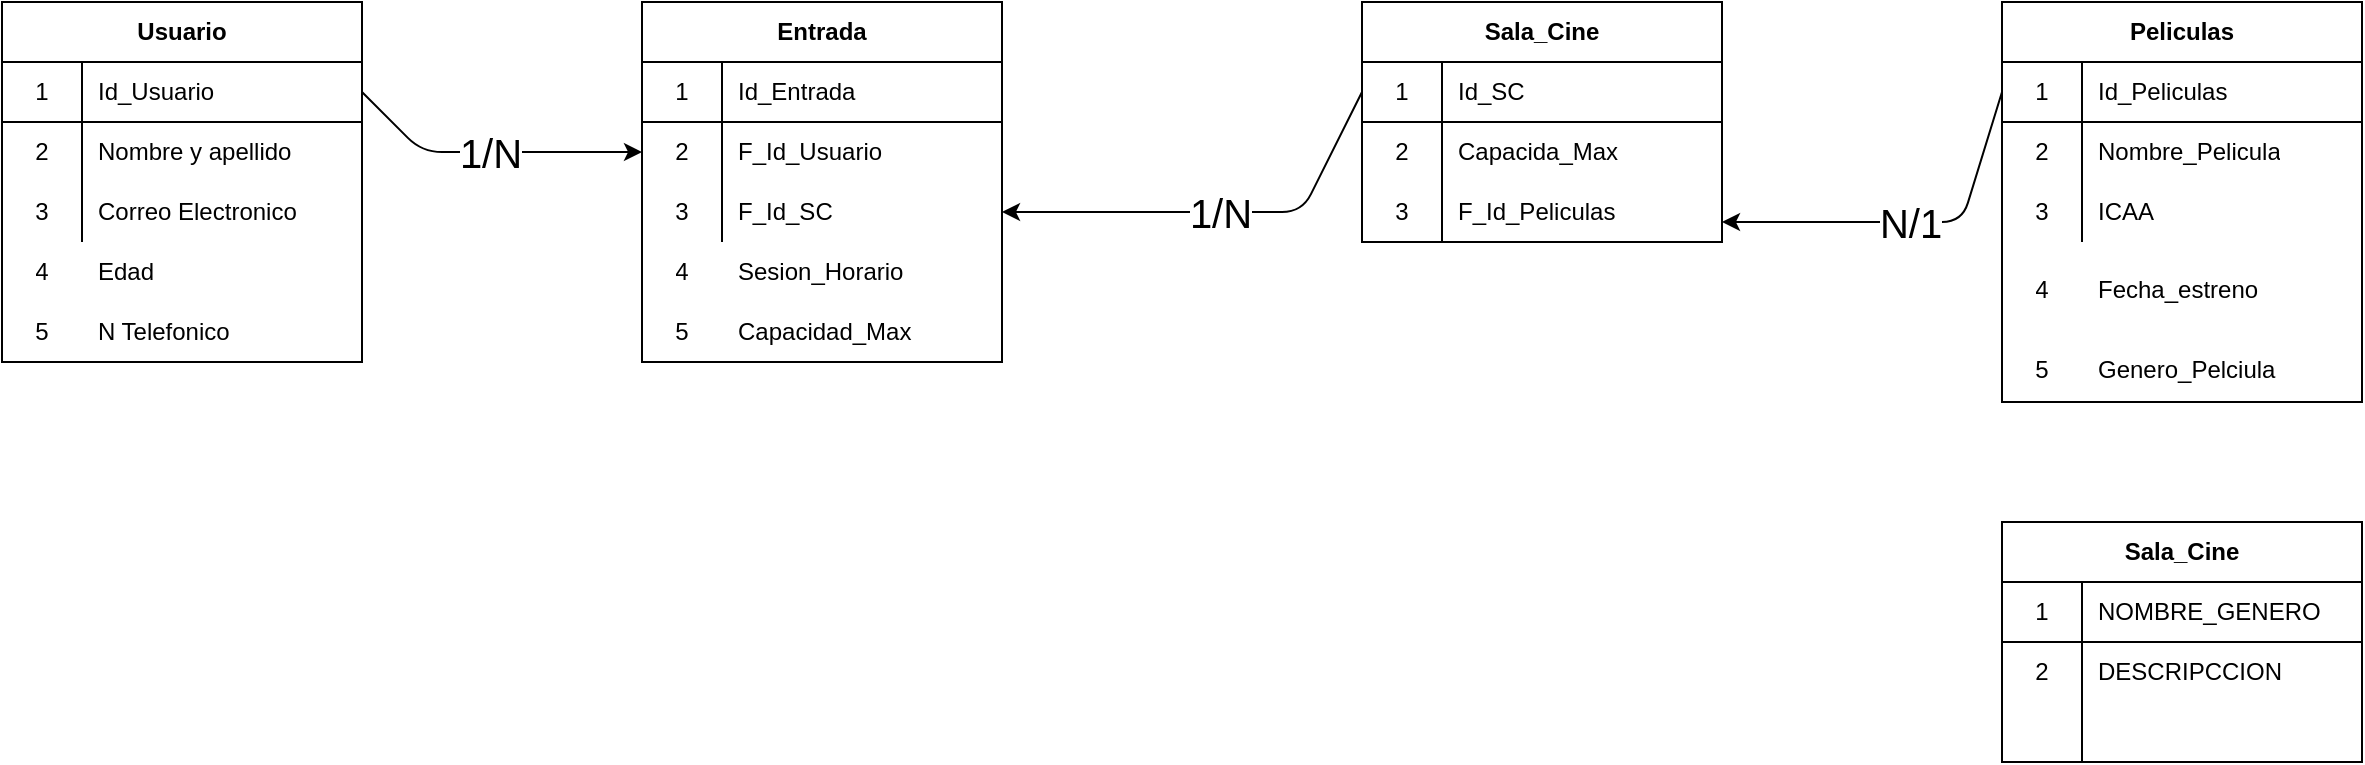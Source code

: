 <mxfile version="14.2.6" type="github">
  <diagram id="C5RBs43oDa-KdzZeNtuy" name="Page-1">
    <mxGraphModel dx="1287" dy="790" grid="1" gridSize="10" guides="1" tooltips="1" connect="1" arrows="1" fold="1" page="1" pageScale="1" pageWidth="827" pageHeight="1169" math="0" shadow="0">
      <root>
        <mxCell id="WIyWlLk6GJQsqaUBKTNV-0" />
        <mxCell id="WIyWlLk6GJQsqaUBKTNV-1" parent="WIyWlLk6GJQsqaUBKTNV-0" />
        <mxCell id="OkiWoQopOx5-v4XApyoQ-30" value="" style="group" parent="WIyWlLk6GJQsqaUBKTNV-1" vertex="1" connectable="0">
          <mxGeometry x="400" y="120" width="180" height="240" as="geometry" />
        </mxCell>
        <mxCell id="OkiWoQopOx5-v4XApyoQ-18" value="&lt;div&gt;Peliculas&lt;/div&gt;" style="shape=table;html=1;whiteSpace=wrap;startSize=30;container=1;collapsible=0;childLayout=tableLayout;fixedRows=1;rowLines=0;fontStyle=1;align=center;" parent="OkiWoQopOx5-v4XApyoQ-30" vertex="1">
          <mxGeometry width="180" height="200" as="geometry" />
        </mxCell>
        <mxCell id="OkiWoQopOx5-v4XApyoQ-19" value="" style="shape=partialRectangle;html=1;whiteSpace=wrap;collapsible=0;dropTarget=0;pointerEvents=0;fillColor=none;top=0;left=0;bottom=1;right=0;points=[[0,0.5],[1,0.5]];portConstraint=eastwest;" parent="OkiWoQopOx5-v4XApyoQ-18" vertex="1">
          <mxGeometry y="30" width="180" height="30" as="geometry" />
        </mxCell>
        <mxCell id="OkiWoQopOx5-v4XApyoQ-20" value="1" style="shape=partialRectangle;html=1;whiteSpace=wrap;connectable=0;fillColor=none;top=0;left=0;bottom=0;right=0;overflow=hidden;" parent="OkiWoQopOx5-v4XApyoQ-19" vertex="1">
          <mxGeometry width="40" height="30" as="geometry" />
        </mxCell>
        <mxCell id="OkiWoQopOx5-v4XApyoQ-21" value="&lt;div&gt;Id_Peliculas&lt;/div&gt;" style="shape=partialRectangle;html=1;whiteSpace=wrap;connectable=0;fillColor=none;top=0;left=0;bottom=0;right=0;align=left;spacingLeft=6;overflow=hidden;" parent="OkiWoQopOx5-v4XApyoQ-19" vertex="1">
          <mxGeometry x="40" width="140" height="30" as="geometry" />
        </mxCell>
        <mxCell id="OkiWoQopOx5-v4XApyoQ-22" value="" style="shape=partialRectangle;html=1;whiteSpace=wrap;collapsible=0;dropTarget=0;pointerEvents=0;fillColor=none;top=0;left=0;bottom=0;right=0;points=[[0,0.5],[1,0.5]];portConstraint=eastwest;" parent="OkiWoQopOx5-v4XApyoQ-18" vertex="1">
          <mxGeometry y="60" width="180" height="30" as="geometry" />
        </mxCell>
        <mxCell id="OkiWoQopOx5-v4XApyoQ-23" value="2" style="shape=partialRectangle;html=1;whiteSpace=wrap;connectable=0;fillColor=none;top=0;left=0;bottom=0;right=0;overflow=hidden;" parent="OkiWoQopOx5-v4XApyoQ-22" vertex="1">
          <mxGeometry width="40" height="30" as="geometry" />
        </mxCell>
        <mxCell id="OkiWoQopOx5-v4XApyoQ-24" value="Nombre_Pelicula" style="shape=partialRectangle;html=1;whiteSpace=wrap;connectable=0;fillColor=none;top=0;left=0;bottom=0;right=0;align=left;spacingLeft=6;overflow=hidden;" parent="OkiWoQopOx5-v4XApyoQ-22" vertex="1">
          <mxGeometry x="40" width="140" height="30" as="geometry" />
        </mxCell>
        <mxCell id="OkiWoQopOx5-v4XApyoQ-25" value="" style="shape=partialRectangle;html=1;whiteSpace=wrap;collapsible=0;dropTarget=0;pointerEvents=0;fillColor=none;top=0;left=0;bottom=0;right=0;points=[[0,0.5],[1,0.5]];portConstraint=eastwest;" parent="OkiWoQopOx5-v4XApyoQ-18" vertex="1">
          <mxGeometry y="90" width="180" height="30" as="geometry" />
        </mxCell>
        <mxCell id="OkiWoQopOx5-v4XApyoQ-26" value="3" style="shape=partialRectangle;html=1;whiteSpace=wrap;connectable=0;fillColor=none;top=0;left=0;bottom=0;right=0;overflow=hidden;" parent="OkiWoQopOx5-v4XApyoQ-25" vertex="1">
          <mxGeometry width="40" height="30" as="geometry" />
        </mxCell>
        <mxCell id="OkiWoQopOx5-v4XApyoQ-27" value="&lt;div&gt;ICAA &lt;br&gt;&lt;/div&gt;" style="shape=partialRectangle;html=1;whiteSpace=wrap;connectable=0;fillColor=none;top=0;left=0;bottom=0;right=0;align=left;spacingLeft=6;overflow=hidden;" parent="OkiWoQopOx5-v4XApyoQ-25" vertex="1">
          <mxGeometry x="40" width="140" height="30" as="geometry" />
        </mxCell>
        <mxCell id="OkiWoQopOx5-v4XApyoQ-28" value="&lt;div&gt;4&lt;/div&gt;" style="shape=partialRectangle;html=1;whiteSpace=wrap;connectable=0;fillColor=none;top=0;left=0;bottom=0;right=0;overflow=hidden;" parent="OkiWoQopOx5-v4XApyoQ-30" vertex="1">
          <mxGeometry y="120" width="40" height="48" as="geometry" />
        </mxCell>
        <mxCell id="OkiWoQopOx5-v4XApyoQ-29" value="Fecha_estreno" style="shape=partialRectangle;html=1;whiteSpace=wrap;connectable=0;fillColor=none;top=0;left=0;bottom=0;right=0;align=left;spacingLeft=6;overflow=hidden;" parent="OkiWoQopOx5-v4XApyoQ-30" vertex="1">
          <mxGeometry x="40" y="120" width="140" height="48" as="geometry" />
        </mxCell>
        <mxCell id="l5njIW0t3AVGMVYJMJSJ-0" value="5" style="shape=partialRectangle;html=1;whiteSpace=wrap;connectable=0;fillColor=none;top=0;left=0;bottom=0;right=0;overflow=hidden;" vertex="1" parent="OkiWoQopOx5-v4XApyoQ-30">
          <mxGeometry y="160" width="40" height="48" as="geometry" />
        </mxCell>
        <mxCell id="l5njIW0t3AVGMVYJMJSJ-1" value="Genero_Pelciula" style="shape=partialRectangle;html=1;whiteSpace=wrap;connectable=0;fillColor=none;top=0;left=0;bottom=0;right=0;align=left;spacingLeft=6;overflow=hidden;" vertex="1" parent="OkiWoQopOx5-v4XApyoQ-30">
          <mxGeometry x="40" y="160" width="140" height="48" as="geometry" />
        </mxCell>
        <mxCell id="OkiWoQopOx5-v4XApyoQ-31" value="" style="group" parent="WIyWlLk6GJQsqaUBKTNV-1" vertex="1" connectable="0">
          <mxGeometry x="-600" y="120" width="180" height="200" as="geometry" />
        </mxCell>
        <mxCell id="OkiWoQopOx5-v4XApyoQ-17" value="" style="group" parent="OkiWoQopOx5-v4XApyoQ-31" vertex="1" connectable="0">
          <mxGeometry width="180" height="200" as="geometry" />
        </mxCell>
        <mxCell id="OkiWoQopOx5-v4XApyoQ-10" value="&lt;div&gt;4&lt;/div&gt;" style="shape=partialRectangle;html=1;whiteSpace=wrap;connectable=0;fillColor=none;top=0;left=0;bottom=0;right=0;overflow=hidden;" parent="OkiWoQopOx5-v4XApyoQ-17" vertex="1">
          <mxGeometry y="120" width="40" height="30" as="geometry" />
        </mxCell>
        <mxCell id="OkiWoQopOx5-v4XApyoQ-11" value="&lt;div&gt;Edad&lt;/div&gt;" style="shape=partialRectangle;html=1;whiteSpace=wrap;connectable=0;fillColor=none;top=0;left=0;bottom=0;right=0;align=left;spacingLeft=6;overflow=hidden;" parent="OkiWoQopOx5-v4XApyoQ-17" vertex="1">
          <mxGeometry x="40" y="120" width="140" height="30" as="geometry" />
        </mxCell>
        <mxCell id="OkiWoQopOx5-v4XApyoQ-15" value="&lt;div&gt;5&lt;/div&gt;" style="shape=partialRectangle;html=1;whiteSpace=wrap;connectable=0;fillColor=none;top=0;left=0;bottom=0;right=0;overflow=hidden;" parent="OkiWoQopOx5-v4XApyoQ-17" vertex="1">
          <mxGeometry y="150" width="40" height="30" as="geometry" />
        </mxCell>
        <mxCell id="OkiWoQopOx5-v4XApyoQ-16" value="N Telefonico" style="shape=partialRectangle;html=1;whiteSpace=wrap;connectable=0;fillColor=none;top=0;left=0;bottom=0;right=0;align=left;spacingLeft=6;overflow=hidden;" parent="OkiWoQopOx5-v4XApyoQ-17" vertex="1">
          <mxGeometry x="40" y="150" width="140" height="30" as="geometry" />
        </mxCell>
        <mxCell id="OkiWoQopOx5-v4XApyoQ-0" value="&lt;div&gt;Usuario&lt;/div&gt;" style="shape=table;html=1;whiteSpace=wrap;startSize=30;container=1;collapsible=0;childLayout=tableLayout;fixedRows=1;rowLines=0;fontStyle=1;align=center;" parent="OkiWoQopOx5-v4XApyoQ-31" vertex="1">
          <mxGeometry width="180" height="180" as="geometry" />
        </mxCell>
        <mxCell id="OkiWoQopOx5-v4XApyoQ-1" value="" style="shape=partialRectangle;html=1;whiteSpace=wrap;collapsible=0;dropTarget=0;pointerEvents=0;fillColor=none;top=0;left=0;bottom=1;right=0;points=[[0,0.5],[1,0.5]];portConstraint=eastwest;" parent="OkiWoQopOx5-v4XApyoQ-0" vertex="1">
          <mxGeometry y="30" width="180" height="30" as="geometry" />
        </mxCell>
        <mxCell id="OkiWoQopOx5-v4XApyoQ-2" value="1" style="shape=partialRectangle;html=1;whiteSpace=wrap;connectable=0;fillColor=none;top=0;left=0;bottom=0;right=0;overflow=hidden;" parent="OkiWoQopOx5-v4XApyoQ-1" vertex="1">
          <mxGeometry width="40" height="30" as="geometry" />
        </mxCell>
        <mxCell id="OkiWoQopOx5-v4XApyoQ-3" value="Id_Usuario" style="shape=partialRectangle;html=1;whiteSpace=wrap;connectable=0;fillColor=none;top=0;left=0;bottom=0;right=0;align=left;spacingLeft=6;overflow=hidden;" parent="OkiWoQopOx5-v4XApyoQ-1" vertex="1">
          <mxGeometry x="40" width="140" height="30" as="geometry" />
        </mxCell>
        <mxCell id="OkiWoQopOx5-v4XApyoQ-4" value="" style="shape=partialRectangle;html=1;whiteSpace=wrap;collapsible=0;dropTarget=0;pointerEvents=0;fillColor=none;top=0;left=0;bottom=0;right=0;points=[[0,0.5],[1,0.5]];portConstraint=eastwest;" parent="OkiWoQopOx5-v4XApyoQ-0" vertex="1">
          <mxGeometry y="60" width="180" height="30" as="geometry" />
        </mxCell>
        <mxCell id="OkiWoQopOx5-v4XApyoQ-5" value="2" style="shape=partialRectangle;html=1;whiteSpace=wrap;connectable=0;fillColor=none;top=0;left=0;bottom=0;right=0;overflow=hidden;" parent="OkiWoQopOx5-v4XApyoQ-4" vertex="1">
          <mxGeometry width="40" height="30" as="geometry" />
        </mxCell>
        <mxCell id="OkiWoQopOx5-v4XApyoQ-6" value="&lt;div&gt;Nombre y apellido&lt;br&gt;&lt;/div&gt;" style="shape=partialRectangle;html=1;whiteSpace=wrap;connectable=0;fillColor=none;top=0;left=0;bottom=0;right=0;align=left;spacingLeft=6;overflow=hidden;" parent="OkiWoQopOx5-v4XApyoQ-4" vertex="1">
          <mxGeometry x="40" width="140" height="30" as="geometry" />
        </mxCell>
        <mxCell id="OkiWoQopOx5-v4XApyoQ-7" value="" style="shape=partialRectangle;html=1;whiteSpace=wrap;collapsible=0;dropTarget=0;pointerEvents=0;fillColor=none;top=0;left=0;bottom=0;right=0;points=[[0,0.5],[1,0.5]];portConstraint=eastwest;" parent="OkiWoQopOx5-v4XApyoQ-0" vertex="1">
          <mxGeometry y="90" width="180" height="30" as="geometry" />
        </mxCell>
        <mxCell id="OkiWoQopOx5-v4XApyoQ-8" value="3" style="shape=partialRectangle;html=1;whiteSpace=wrap;connectable=0;fillColor=none;top=0;left=0;bottom=0;right=0;overflow=hidden;" parent="OkiWoQopOx5-v4XApyoQ-7" vertex="1">
          <mxGeometry width="40" height="30" as="geometry" />
        </mxCell>
        <mxCell id="OkiWoQopOx5-v4XApyoQ-9" value="&lt;div&gt;Correo Electronico&lt;/div&gt;" style="shape=partialRectangle;html=1;whiteSpace=wrap;connectable=0;fillColor=none;top=0;left=0;bottom=0;right=0;align=left;spacingLeft=6;overflow=hidden;" parent="OkiWoQopOx5-v4XApyoQ-7" vertex="1">
          <mxGeometry x="40" width="140" height="30" as="geometry" />
        </mxCell>
        <mxCell id="OkiWoQopOx5-v4XApyoQ-32" value="&lt;div&gt;Entrada&lt;/div&gt;" style="shape=table;html=1;whiteSpace=wrap;startSize=30;container=1;collapsible=0;childLayout=tableLayout;fixedRows=1;rowLines=0;fontStyle=1;align=center;" parent="WIyWlLk6GJQsqaUBKTNV-1" vertex="1">
          <mxGeometry x="-280" y="120" width="180" height="180" as="geometry" />
        </mxCell>
        <mxCell id="OkiWoQopOx5-v4XApyoQ-33" value="" style="shape=partialRectangle;html=1;whiteSpace=wrap;collapsible=0;dropTarget=0;pointerEvents=0;fillColor=none;top=0;left=0;bottom=1;right=0;points=[[0,0.5],[1,0.5]];portConstraint=eastwest;" parent="OkiWoQopOx5-v4XApyoQ-32" vertex="1">
          <mxGeometry y="30" width="180" height="30" as="geometry" />
        </mxCell>
        <mxCell id="OkiWoQopOx5-v4XApyoQ-34" value="1" style="shape=partialRectangle;html=1;whiteSpace=wrap;connectable=0;fillColor=none;top=0;left=0;bottom=0;right=0;overflow=hidden;" parent="OkiWoQopOx5-v4XApyoQ-33" vertex="1">
          <mxGeometry width="40" height="30" as="geometry" />
        </mxCell>
        <mxCell id="OkiWoQopOx5-v4XApyoQ-35" value="Id_Entrada" style="shape=partialRectangle;html=1;whiteSpace=wrap;connectable=0;fillColor=none;top=0;left=0;bottom=0;right=0;align=left;spacingLeft=6;overflow=hidden;" parent="OkiWoQopOx5-v4XApyoQ-33" vertex="1">
          <mxGeometry x="40" width="140" height="30" as="geometry" />
        </mxCell>
        <mxCell id="OkiWoQopOx5-v4XApyoQ-36" value="" style="shape=partialRectangle;html=1;whiteSpace=wrap;collapsible=0;dropTarget=0;pointerEvents=0;fillColor=none;top=0;left=0;bottom=0;right=0;points=[[0,0.5],[1,0.5]];portConstraint=eastwest;" parent="OkiWoQopOx5-v4XApyoQ-32" vertex="1">
          <mxGeometry y="60" width="180" height="30" as="geometry" />
        </mxCell>
        <mxCell id="OkiWoQopOx5-v4XApyoQ-37" value="2" style="shape=partialRectangle;html=1;whiteSpace=wrap;connectable=0;fillColor=none;top=0;left=0;bottom=0;right=0;overflow=hidden;" parent="OkiWoQopOx5-v4XApyoQ-36" vertex="1">
          <mxGeometry width="40" height="30" as="geometry" />
        </mxCell>
        <mxCell id="OkiWoQopOx5-v4XApyoQ-38" value="F_Id_Usuario" style="shape=partialRectangle;html=1;whiteSpace=wrap;connectable=0;fillColor=none;top=0;left=0;bottom=0;right=0;align=left;spacingLeft=6;overflow=hidden;" parent="OkiWoQopOx5-v4XApyoQ-36" vertex="1">
          <mxGeometry x="40" width="140" height="30" as="geometry" />
        </mxCell>
        <mxCell id="OkiWoQopOx5-v4XApyoQ-39" value="" style="shape=partialRectangle;html=1;whiteSpace=wrap;collapsible=0;dropTarget=0;pointerEvents=0;fillColor=none;top=0;left=0;bottom=0;right=0;points=[[0,0.5],[1,0.5]];portConstraint=eastwest;" parent="OkiWoQopOx5-v4XApyoQ-32" vertex="1">
          <mxGeometry y="90" width="180" height="30" as="geometry" />
        </mxCell>
        <mxCell id="OkiWoQopOx5-v4XApyoQ-40" value="3" style="shape=partialRectangle;html=1;whiteSpace=wrap;connectable=0;fillColor=none;top=0;left=0;bottom=0;right=0;overflow=hidden;" parent="OkiWoQopOx5-v4XApyoQ-39" vertex="1">
          <mxGeometry width="40" height="30" as="geometry" />
        </mxCell>
        <mxCell id="OkiWoQopOx5-v4XApyoQ-41" value="F_Id_SC" style="shape=partialRectangle;html=1;whiteSpace=wrap;connectable=0;fillColor=none;top=0;left=0;bottom=0;right=0;align=left;spacingLeft=6;overflow=hidden;" parent="OkiWoQopOx5-v4XApyoQ-39" vertex="1">
          <mxGeometry x="40" width="140" height="30" as="geometry" />
        </mxCell>
        <mxCell id="OkiWoQopOx5-v4XApyoQ-44" value="Sala_Cine" style="shape=table;html=1;whiteSpace=wrap;startSize=30;container=1;collapsible=0;childLayout=tableLayout;fixedRows=1;rowLines=0;fontStyle=1;align=center;" parent="WIyWlLk6GJQsqaUBKTNV-1" vertex="1">
          <mxGeometry x="80" y="120" width="180" height="120" as="geometry" />
        </mxCell>
        <mxCell id="OkiWoQopOx5-v4XApyoQ-45" value="" style="shape=partialRectangle;html=1;whiteSpace=wrap;collapsible=0;dropTarget=0;pointerEvents=0;fillColor=none;top=0;left=0;bottom=1;right=0;points=[[0,0.5],[1,0.5]];portConstraint=eastwest;" parent="OkiWoQopOx5-v4XApyoQ-44" vertex="1">
          <mxGeometry y="30" width="180" height="30" as="geometry" />
        </mxCell>
        <mxCell id="OkiWoQopOx5-v4XApyoQ-46" value="1" style="shape=partialRectangle;html=1;whiteSpace=wrap;connectable=0;fillColor=none;top=0;left=0;bottom=0;right=0;overflow=hidden;" parent="OkiWoQopOx5-v4XApyoQ-45" vertex="1">
          <mxGeometry width="40" height="30" as="geometry" />
        </mxCell>
        <mxCell id="OkiWoQopOx5-v4XApyoQ-47" value="Id_SC" style="shape=partialRectangle;html=1;whiteSpace=wrap;connectable=0;fillColor=none;top=0;left=0;bottom=0;right=0;align=left;spacingLeft=6;overflow=hidden;" parent="OkiWoQopOx5-v4XApyoQ-45" vertex="1">
          <mxGeometry x="40" width="140" height="30" as="geometry" />
        </mxCell>
        <mxCell id="OkiWoQopOx5-v4XApyoQ-48" value="" style="shape=partialRectangle;html=1;whiteSpace=wrap;collapsible=0;dropTarget=0;pointerEvents=0;fillColor=none;top=0;left=0;bottom=0;right=0;points=[[0,0.5],[1,0.5]];portConstraint=eastwest;" parent="OkiWoQopOx5-v4XApyoQ-44" vertex="1">
          <mxGeometry y="60" width="180" height="30" as="geometry" />
        </mxCell>
        <mxCell id="OkiWoQopOx5-v4XApyoQ-49" value="2" style="shape=partialRectangle;html=1;whiteSpace=wrap;connectable=0;fillColor=none;top=0;left=0;bottom=0;right=0;overflow=hidden;" parent="OkiWoQopOx5-v4XApyoQ-48" vertex="1">
          <mxGeometry width="40" height="30" as="geometry" />
        </mxCell>
        <mxCell id="OkiWoQopOx5-v4XApyoQ-50" value="&lt;div&gt;Capacida_Max&lt;/div&gt;" style="shape=partialRectangle;html=1;whiteSpace=wrap;connectable=0;fillColor=none;top=0;left=0;bottom=0;right=0;align=left;spacingLeft=6;overflow=hidden;" parent="OkiWoQopOx5-v4XApyoQ-48" vertex="1">
          <mxGeometry x="40" width="140" height="30" as="geometry" />
        </mxCell>
        <mxCell id="OkiWoQopOx5-v4XApyoQ-51" value="" style="shape=partialRectangle;html=1;whiteSpace=wrap;collapsible=0;dropTarget=0;pointerEvents=0;fillColor=none;top=0;left=0;bottom=0;right=0;points=[[0,0.5],[1,0.5]];portConstraint=eastwest;" parent="OkiWoQopOx5-v4XApyoQ-44" vertex="1">
          <mxGeometry y="90" width="180" height="30" as="geometry" />
        </mxCell>
        <mxCell id="OkiWoQopOx5-v4XApyoQ-52" value="" style="shape=partialRectangle;html=1;whiteSpace=wrap;connectable=0;fillColor=none;top=0;left=0;bottom=0;right=0;overflow=hidden;" parent="OkiWoQopOx5-v4XApyoQ-51" vertex="1">
          <mxGeometry width="40" height="30" as="geometry" />
        </mxCell>
        <mxCell id="OkiWoQopOx5-v4XApyoQ-53" value="" style="shape=partialRectangle;html=1;whiteSpace=wrap;connectable=0;fillColor=none;top=0;left=0;bottom=0;right=0;align=left;spacingLeft=6;overflow=hidden;" parent="OkiWoQopOx5-v4XApyoQ-51" vertex="1">
          <mxGeometry x="40" width="140" height="30" as="geometry" />
        </mxCell>
        <mxCell id="OkiWoQopOx5-v4XApyoQ-54" value="4" style="shape=partialRectangle;html=1;whiteSpace=wrap;connectable=0;fillColor=none;top=0;left=0;bottom=0;right=0;overflow=hidden;" parent="WIyWlLk6GJQsqaUBKTNV-1" vertex="1">
          <mxGeometry x="-280" y="240" width="40" height="30" as="geometry" />
        </mxCell>
        <mxCell id="OkiWoQopOx5-v4XApyoQ-55" value="Sesion_Horario" style="shape=partialRectangle;html=1;whiteSpace=wrap;connectable=0;fillColor=none;top=0;left=0;bottom=0;right=0;align=left;spacingLeft=6;overflow=hidden;" parent="WIyWlLk6GJQsqaUBKTNV-1" vertex="1">
          <mxGeometry x="-240" y="240" width="140" height="30" as="geometry" />
        </mxCell>
        <mxCell id="OkiWoQopOx5-v4XApyoQ-56" value="5" style="shape=partialRectangle;html=1;whiteSpace=wrap;connectable=0;fillColor=none;top=0;left=0;bottom=0;right=0;overflow=hidden;" parent="WIyWlLk6GJQsqaUBKTNV-1" vertex="1">
          <mxGeometry x="-280" y="270" width="40" height="30" as="geometry" />
        </mxCell>
        <mxCell id="OkiWoQopOx5-v4XApyoQ-57" value="Capacidad_Max" style="shape=partialRectangle;html=1;whiteSpace=wrap;connectable=0;fillColor=none;top=0;left=0;bottom=0;right=0;align=left;spacingLeft=6;overflow=hidden;" parent="WIyWlLk6GJQsqaUBKTNV-1" vertex="1">
          <mxGeometry x="-240" y="270" width="140" height="30" as="geometry" />
        </mxCell>
        <mxCell id="OkiWoQopOx5-v4XApyoQ-58" value="3" style="shape=partialRectangle;html=1;whiteSpace=wrap;connectable=0;fillColor=none;top=0;left=0;bottom=0;right=0;overflow=hidden;" parent="WIyWlLk6GJQsqaUBKTNV-1" vertex="1">
          <mxGeometry x="80" y="210" width="40" height="30" as="geometry" />
        </mxCell>
        <mxCell id="OkiWoQopOx5-v4XApyoQ-59" value="&lt;div&gt;F_Id_Peliculas&lt;/div&gt;" style="shape=partialRectangle;html=1;whiteSpace=wrap;connectable=0;fillColor=none;top=0;left=0;bottom=0;right=0;align=left;spacingLeft=6;overflow=hidden;" parent="WIyWlLk6GJQsqaUBKTNV-1" vertex="1">
          <mxGeometry x="120" y="210" width="140" height="30" as="geometry" />
        </mxCell>
        <mxCell id="OkiWoQopOx5-v4XApyoQ-61" value="&lt;div style=&quot;font-size: 20px;&quot;&gt;1/N&lt;/div&gt;" style="endArrow=classic;html=1;exitX=1;exitY=0.5;exitDx=0;exitDy=0;entryX=0;entryY=0.5;entryDx=0;entryDy=0;fontSize=20;" parent="WIyWlLk6GJQsqaUBKTNV-1" source="OkiWoQopOx5-v4XApyoQ-1" target="OkiWoQopOx5-v4XApyoQ-36" edge="1">
          <mxGeometry width="50" height="50" relative="1" as="geometry">
            <mxPoint x="40" y="440" as="sourcePoint" />
            <mxPoint x="90" y="390" as="targetPoint" />
            <Array as="points">
              <mxPoint x="-390" y="195" />
            </Array>
          </mxGeometry>
        </mxCell>
        <mxCell id="OkiWoQopOx5-v4XApyoQ-62" value="&lt;div style=&quot;font-size: 20px;&quot;&gt;1/N&lt;/div&gt;" style="endArrow=classic;html=1;exitX=0;exitY=0.5;exitDx=0;exitDy=0;entryX=1;entryY=0.5;entryDx=0;entryDy=0;fontSize=20;" parent="WIyWlLk6GJQsqaUBKTNV-1" source="OkiWoQopOx5-v4XApyoQ-45" target="OkiWoQopOx5-v4XApyoQ-39" edge="1">
          <mxGeometry width="50" height="50" relative="1" as="geometry">
            <mxPoint x="-20" y="350" as="sourcePoint" />
            <mxPoint x="120" y="410" as="targetPoint" />
            <Array as="points">
              <mxPoint x="50" y="225" />
            </Array>
          </mxGeometry>
        </mxCell>
        <mxCell id="OkiWoQopOx5-v4XApyoQ-63" value="N/1" style="endArrow=classic;html=1;exitX=0;exitY=0.5;exitDx=0;exitDy=0;fontSize=20;" parent="WIyWlLk6GJQsqaUBKTNV-1" source="OkiWoQopOx5-v4XApyoQ-19" edge="1">
          <mxGeometry width="50" height="50" relative="1" as="geometry">
            <mxPoint x="370" y="260" as="sourcePoint" />
            <mxPoint x="260" y="230" as="targetPoint" />
            <Array as="points">
              <mxPoint x="380" y="230" />
            </Array>
          </mxGeometry>
        </mxCell>
        <mxCell id="l5njIW0t3AVGMVYJMJSJ-2" value="Sala_Cine" style="shape=table;html=1;whiteSpace=wrap;startSize=30;container=1;collapsible=0;childLayout=tableLayout;fixedRows=1;rowLines=0;fontStyle=1;align=center;" vertex="1" parent="WIyWlLk6GJQsqaUBKTNV-1">
          <mxGeometry x="400" y="380" width="180" height="120" as="geometry" />
        </mxCell>
        <mxCell id="l5njIW0t3AVGMVYJMJSJ-3" value="" style="shape=partialRectangle;html=1;whiteSpace=wrap;collapsible=0;dropTarget=0;pointerEvents=0;fillColor=none;top=0;left=0;bottom=1;right=0;points=[[0,0.5],[1,0.5]];portConstraint=eastwest;" vertex="1" parent="l5njIW0t3AVGMVYJMJSJ-2">
          <mxGeometry y="30" width="180" height="30" as="geometry" />
        </mxCell>
        <mxCell id="l5njIW0t3AVGMVYJMJSJ-4" value="1" style="shape=partialRectangle;html=1;whiteSpace=wrap;connectable=0;fillColor=none;top=0;left=0;bottom=0;right=0;overflow=hidden;" vertex="1" parent="l5njIW0t3AVGMVYJMJSJ-3">
          <mxGeometry width="40" height="30" as="geometry" />
        </mxCell>
        <mxCell id="l5njIW0t3AVGMVYJMJSJ-5" value="NOMBRE_GENERO" style="shape=partialRectangle;html=1;whiteSpace=wrap;connectable=0;fillColor=none;top=0;left=0;bottom=0;right=0;align=left;spacingLeft=6;overflow=hidden;" vertex="1" parent="l5njIW0t3AVGMVYJMJSJ-3">
          <mxGeometry x="40" width="140" height="30" as="geometry" />
        </mxCell>
        <mxCell id="l5njIW0t3AVGMVYJMJSJ-6" value="" style="shape=partialRectangle;html=1;whiteSpace=wrap;collapsible=0;dropTarget=0;pointerEvents=0;fillColor=none;top=0;left=0;bottom=0;right=0;points=[[0,0.5],[1,0.5]];portConstraint=eastwest;" vertex="1" parent="l5njIW0t3AVGMVYJMJSJ-2">
          <mxGeometry y="60" width="180" height="30" as="geometry" />
        </mxCell>
        <mxCell id="l5njIW0t3AVGMVYJMJSJ-7" value="2" style="shape=partialRectangle;html=1;whiteSpace=wrap;connectable=0;fillColor=none;top=0;left=0;bottom=0;right=0;overflow=hidden;" vertex="1" parent="l5njIW0t3AVGMVYJMJSJ-6">
          <mxGeometry width="40" height="30" as="geometry" />
        </mxCell>
        <mxCell id="l5njIW0t3AVGMVYJMJSJ-8" value="DESCRIPCCION" style="shape=partialRectangle;html=1;whiteSpace=wrap;connectable=0;fillColor=none;top=0;left=0;bottom=0;right=0;align=left;spacingLeft=6;overflow=hidden;" vertex="1" parent="l5njIW0t3AVGMVYJMJSJ-6">
          <mxGeometry x="40" width="140" height="30" as="geometry" />
        </mxCell>
        <mxCell id="l5njIW0t3AVGMVYJMJSJ-9" value="" style="shape=partialRectangle;html=1;whiteSpace=wrap;collapsible=0;dropTarget=0;pointerEvents=0;fillColor=none;top=0;left=0;bottom=0;right=0;points=[[0,0.5],[1,0.5]];portConstraint=eastwest;" vertex="1" parent="l5njIW0t3AVGMVYJMJSJ-2">
          <mxGeometry y="90" width="180" height="30" as="geometry" />
        </mxCell>
        <mxCell id="l5njIW0t3AVGMVYJMJSJ-10" value="" style="shape=partialRectangle;html=1;whiteSpace=wrap;connectable=0;fillColor=none;top=0;left=0;bottom=0;right=0;overflow=hidden;" vertex="1" parent="l5njIW0t3AVGMVYJMJSJ-9">
          <mxGeometry width="40" height="30" as="geometry" />
        </mxCell>
        <mxCell id="l5njIW0t3AVGMVYJMJSJ-11" value="" style="shape=partialRectangle;html=1;whiteSpace=wrap;connectable=0;fillColor=none;top=0;left=0;bottom=0;right=0;align=left;spacingLeft=6;overflow=hidden;" vertex="1" parent="l5njIW0t3AVGMVYJMJSJ-9">
          <mxGeometry x="40" width="140" height="30" as="geometry" />
        </mxCell>
      </root>
    </mxGraphModel>
  </diagram>
</mxfile>
